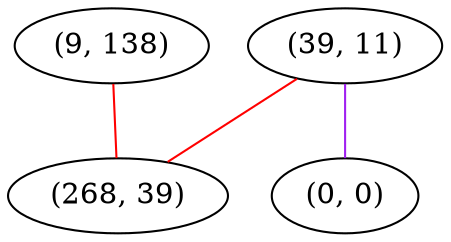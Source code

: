 graph "" {
"(9, 138)";
"(39, 11)";
"(268, 39)";
"(0, 0)";
"(9, 138)" -- "(268, 39)"  [color=red, key=0, weight=1];
"(39, 11)" -- "(268, 39)"  [color=red, key=0, weight=1];
"(39, 11)" -- "(0, 0)"  [color=purple, key=0, weight=4];
}
